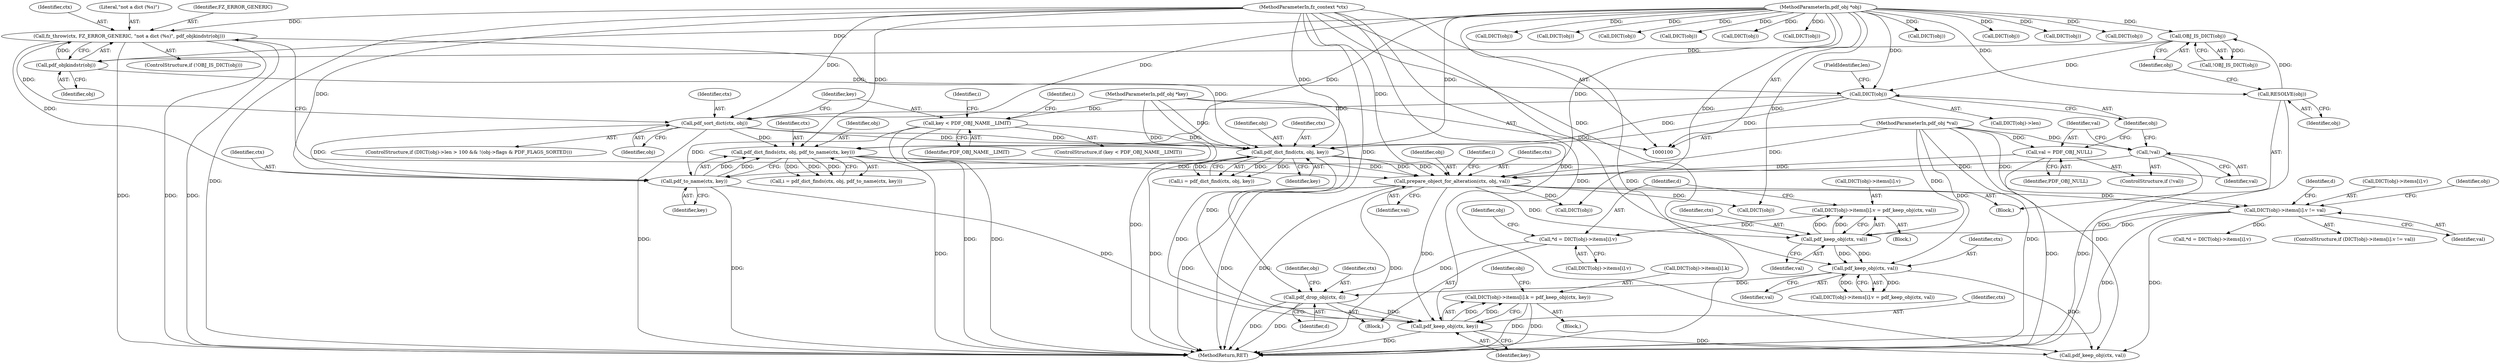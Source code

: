 digraph "1_ghostscript_1e03c06456d997435019fb3526fa2d4be7dbc6ec@array" {
"1000266" [label="(Call,DICT(obj)->items[i].k = pdf_keep_obj(ctx, key))"];
"1000275" [label="(Call,pdf_keep_obj(ctx, key))"];
"1000236" [label="(Call,pdf_drop_obj(ctx, d))"];
"1000233" [label="(Call,pdf_keep_obj(ctx, val))"];
"1000209" [label="(Call,pdf_keep_obj(ctx, val))"];
"1000161" [label="(Call,prepare_object_for_alteration(ctx, obj, val))"];
"1000148" [label="(Call,pdf_dict_find(ctx, obj, key))"];
"1000113" [label="(Call,fz_throw(ctx, FZ_ERROR_GENERIC, \"not a dict (%s)\", pdf_objkindstr(obj)))"];
"1000101" [label="(MethodParameterIn,fz_context *ctx)"];
"1000117" [label="(Call,pdf_objkindstr(obj))"];
"1000111" [label="(Call,OBJ_IS_DICT(obj))"];
"1000107" [label="(Call,RESOLVE(obj))"];
"1000102" [label="(MethodParameterIn,pdf_obj *obj)"];
"1000139" [label="(Call,pdf_sort_dict(ctx, obj))"];
"1000129" [label="(Call,DICT(obj))"];
"1000143" [label="(Call,key < PDF_OBJ_NAME__LIMIT)"];
"1000103" [label="(MethodParameterIn,pdf_obj *key)"];
"1000155" [label="(Call,pdf_dict_finds(ctx, obj, pdf_to_name(ctx, key)))"];
"1000158" [label="(Call,pdf_to_name(ctx, key))"];
"1000122" [label="(Call,val = PDF_OBJ_NULL)"];
"1000104" [label="(MethodParameterIn,pdf_obj *val)"];
"1000120" [label="(Call,!val)"];
"1000178" [label="(Call,DICT(obj)->items[i].v != val)"];
"1000214" [label="(Call,*d = DICT(obj)->items[i].v)"];
"1000200" [label="(Call,DICT(obj)->items[i].v = pdf_keep_obj(ctx, val))"];
"1000182" [label="(Call,DICT(obj))"];
"1000277" [label="(Identifier,key)"];
"1000212" [label="(Block,)"];
"1000113" [label="(Call,fz_throw(ctx, FZ_ERROR_GENERIC, \"not a dict (%s)\", pdf_objkindstr(obj)))"];
"1000282" [label="(Call,DICT(obj))"];
"1000112" [label="(Identifier,obj)"];
"1000276" [label="(Identifier,ctx)"];
"1000210" [label="(Identifier,ctx)"];
"1000216" [label="(Call,DICT(obj)->items[i].v)"];
"1000164" [label="(Identifier,val)"];
"1000236" [label="(Call,pdf_drop_obj(ctx, d))"];
"1000161" [label="(Call,prepare_object_for_alteration(ctx, obj, val))"];
"1000190" [label="(Call,*d = DICT(obj)->items[i].v)"];
"1000111" [label="(Call,OBJ_IS_DICT(obj))"];
"1000260" [label="(Call,DICT(obj))"];
"1000211" [label="(Identifier,val)"];
"1000253" [label="(Call,DICT(obj))"];
"1000188" [label="(Block,)"];
"1000105" [label="(Block,)"];
"1000117" [label="(Call,pdf_objkindstr(obj))"];
"1000234" [label="(Identifier,ctx)"];
"1000143" [label="(Call,key < PDF_OBJ_NAME__LIMIT)"];
"1000114" [label="(Identifier,ctx)"];
"1000108" [label="(Identifier,obj)"];
"1000195" [label="(Call,DICT(obj))"];
"1000173" [label="(Call,DICT(obj))"];
"1000159" [label="(Identifier,ctx)"];
"1000177" [label="(ControlStructure,if (DICT(obj)->items[i].v != val))"];
"1000238" [label="(Identifier,d)"];
"1000158" [label="(Call,pdf_to_name(ctx, key))"];
"1000107" [label="(Call,RESOLVE(obj))"];
"1000151" [label="(Identifier,key)"];
"1000119" [label="(ControlStructure,if (!val))"];
"1000214" [label="(Call,*d = DICT(obj)->items[i].v)"];
"1000275" [label="(Call,pdf_keep_obj(ctx, key))"];
"1000233" [label="(Call,pdf_keep_obj(ctx, val))"];
"1000131" [label="(FieldIdentifier,len)"];
"1000123" [label="(Identifier,val)"];
"1000101" [label="(MethodParameterIn,fz_context *ctx)"];
"1000266" [label="(Call,DICT(obj)->items[i].k = pdf_keep_obj(ctx, key))"];
"1000160" [label="(Identifier,key)"];
"1000271" [label="(Identifier,obj)"];
"1000191" [label="(Identifier,d)"];
"1000155" [label="(Call,pdf_dict_finds(ctx, obj, pdf_to_name(ctx, key)))"];
"1000120" [label="(Call,!val)"];
"1000140" [label="(Identifier,ctx)"];
"1000149" [label="(Identifier,ctx)"];
"1000156" [label="(Identifier,ctx)"];
"1000121" [label="(Identifier,val)"];
"1000144" [label="(Identifier,key)"];
"1000150" [label="(Identifier,obj)"];
"1000201" [label="(Call,DICT(obj)->items[i].v)"];
"1000146" [label="(Call,i = pdf_dict_find(ctx, obj, key))"];
"1000125" [label="(ControlStructure,if (DICT(obj)->len > 100 && !(obj->flags & PDF_FLAGS_SORTED)))"];
"1000179" [label="(Call,DICT(obj)->items[i].v)"];
"1000128" [label="(Call,DICT(obj)->len)"];
"1000162" [label="(Identifier,ctx)"];
"1000142" [label="(ControlStructure,if (key < PDF_OBJ_NAME__LIMIT))"];
"1000147" [label="(Identifier,i)"];
"1000116" [label="(Literal,\"not a dict (%s)\")"];
"1000130" [label="(Identifier,obj)"];
"1000124" [label="(Identifier,PDF_OBJ_NULL)"];
"1000122" [label="(Call,val = PDF_OBJ_NULL)"];
"1000215" [label="(Identifier,d)"];
"1000118" [label="(Identifier,obj)"];
"1000292" [label="(Call,DICT(obj))"];
"1000219" [label="(Call,DICT(obj))"];
"1000154" [label="(Identifier,i)"];
"1000115" [label="(Identifier,FZ_ERROR_GENERIC)"];
"1000157" [label="(Identifier,obj)"];
"1000287" [label="(Call,pdf_keep_obj(ctx, val))"];
"1000139" [label="(Call,pdf_sort_dict(ctx, obj))"];
"1000244" [label="(Call,DICT(obj))"];
"1000295" [label="(MethodReturn,RET)"];
"1000104" [label="(MethodParameterIn,pdf_obj *val)"];
"1000129" [label="(Call,DICT(obj))"];
"1000200" [label="(Call,DICT(obj)->items[i].v = pdf_keep_obj(ctx, val))"];
"1000148" [label="(Call,pdf_dict_find(ctx, obj, key))"];
"1000209" [label="(Call,pdf_keep_obj(ctx, val))"];
"1000110" [label="(Call,!OBJ_IS_DICT(obj))"];
"1000267" [label="(Call,DICT(obj)->items[i].k)"];
"1000178" [label="(Call,DICT(obj)->items[i].v != val)"];
"1000283" [label="(Identifier,obj)"];
"1000153" [label="(Call,i = pdf_dict_finds(ctx, obj, pdf_to_name(ctx, key)))"];
"1000163" [label="(Identifier,obj)"];
"1000270" [label="(Call,DICT(obj))"];
"1000224" [label="(Call,DICT(obj)->items[i].v = pdf_keep_obj(ctx, val))"];
"1000235" [label="(Identifier,val)"];
"1000228" [label="(Call,DICT(obj))"];
"1000187" [label="(Identifier,val)"];
"1000109" [label="(ControlStructure,if (!OBJ_IS_DICT(obj)))"];
"1000102" [label="(MethodParameterIn,pdf_obj *obj)"];
"1000141" [label="(Identifier,obj)"];
"1000237" [label="(Identifier,ctx)"];
"1000176" [label="(Block,)"];
"1000204" [label="(Call,DICT(obj))"];
"1000145" [label="(Identifier,PDF_OBJ_NAME__LIMIT)"];
"1000245" [label="(Identifier,obj)"];
"1000103" [label="(MethodParameterIn,pdf_obj *key)"];
"1000229" [label="(Identifier,obj)"];
"1000168" [label="(Identifier,i)"];
"1000266" -> "1000176"  [label="AST: "];
"1000266" -> "1000275"  [label="CFG: "];
"1000267" -> "1000266"  [label="AST: "];
"1000275" -> "1000266"  [label="AST: "];
"1000283" -> "1000266"  [label="CFG: "];
"1000266" -> "1000295"  [label="DDG: "];
"1000266" -> "1000295"  [label="DDG: "];
"1000275" -> "1000266"  [label="DDG: "];
"1000275" -> "1000266"  [label="DDG: "];
"1000275" -> "1000277"  [label="CFG: "];
"1000276" -> "1000275"  [label="AST: "];
"1000277" -> "1000275"  [label="AST: "];
"1000275" -> "1000295"  [label="DDG: "];
"1000236" -> "1000275"  [label="DDG: "];
"1000161" -> "1000275"  [label="DDG: "];
"1000101" -> "1000275"  [label="DDG: "];
"1000148" -> "1000275"  [label="DDG: "];
"1000158" -> "1000275"  [label="DDG: "];
"1000103" -> "1000275"  [label="DDG: "];
"1000275" -> "1000287"  [label="DDG: "];
"1000236" -> "1000212"  [label="AST: "];
"1000236" -> "1000238"  [label="CFG: "];
"1000237" -> "1000236"  [label="AST: "];
"1000238" -> "1000236"  [label="AST: "];
"1000271" -> "1000236"  [label="CFG: "];
"1000236" -> "1000295"  [label="DDG: "];
"1000236" -> "1000295"  [label="DDG: "];
"1000233" -> "1000236"  [label="DDG: "];
"1000101" -> "1000236"  [label="DDG: "];
"1000214" -> "1000236"  [label="DDG: "];
"1000233" -> "1000224"  [label="AST: "];
"1000233" -> "1000235"  [label="CFG: "];
"1000234" -> "1000233"  [label="AST: "];
"1000235" -> "1000233"  [label="AST: "];
"1000224" -> "1000233"  [label="CFG: "];
"1000233" -> "1000224"  [label="DDG: "];
"1000233" -> "1000224"  [label="DDG: "];
"1000209" -> "1000233"  [label="DDG: "];
"1000209" -> "1000233"  [label="DDG: "];
"1000101" -> "1000233"  [label="DDG: "];
"1000104" -> "1000233"  [label="DDG: "];
"1000233" -> "1000287"  [label="DDG: "];
"1000209" -> "1000200"  [label="AST: "];
"1000209" -> "1000211"  [label="CFG: "];
"1000210" -> "1000209"  [label="AST: "];
"1000211" -> "1000209"  [label="AST: "];
"1000200" -> "1000209"  [label="CFG: "];
"1000209" -> "1000200"  [label="DDG: "];
"1000209" -> "1000200"  [label="DDG: "];
"1000161" -> "1000209"  [label="DDG: "];
"1000101" -> "1000209"  [label="DDG: "];
"1000178" -> "1000209"  [label="DDG: "];
"1000104" -> "1000209"  [label="DDG: "];
"1000161" -> "1000105"  [label="AST: "];
"1000161" -> "1000164"  [label="CFG: "];
"1000162" -> "1000161"  [label="AST: "];
"1000163" -> "1000161"  [label="AST: "];
"1000164" -> "1000161"  [label="AST: "];
"1000168" -> "1000161"  [label="CFG: "];
"1000161" -> "1000295"  [label="DDG: "];
"1000161" -> "1000295"  [label="DDG: "];
"1000161" -> "1000295"  [label="DDG: "];
"1000161" -> "1000295"  [label="DDG: "];
"1000148" -> "1000161"  [label="DDG: "];
"1000148" -> "1000161"  [label="DDG: "];
"1000155" -> "1000161"  [label="DDG: "];
"1000155" -> "1000161"  [label="DDG: "];
"1000101" -> "1000161"  [label="DDG: "];
"1000102" -> "1000161"  [label="DDG: "];
"1000122" -> "1000161"  [label="DDG: "];
"1000120" -> "1000161"  [label="DDG: "];
"1000104" -> "1000161"  [label="DDG: "];
"1000161" -> "1000173"  [label="DDG: "];
"1000161" -> "1000182"  [label="DDG: "];
"1000161" -> "1000178"  [label="DDG: "];
"1000148" -> "1000146"  [label="AST: "];
"1000148" -> "1000151"  [label="CFG: "];
"1000149" -> "1000148"  [label="AST: "];
"1000150" -> "1000148"  [label="AST: "];
"1000151" -> "1000148"  [label="AST: "];
"1000146" -> "1000148"  [label="CFG: "];
"1000148" -> "1000295"  [label="DDG: "];
"1000148" -> "1000146"  [label="DDG: "];
"1000148" -> "1000146"  [label="DDG: "];
"1000148" -> "1000146"  [label="DDG: "];
"1000113" -> "1000148"  [label="DDG: "];
"1000139" -> "1000148"  [label="DDG: "];
"1000139" -> "1000148"  [label="DDG: "];
"1000101" -> "1000148"  [label="DDG: "];
"1000129" -> "1000148"  [label="DDG: "];
"1000102" -> "1000148"  [label="DDG: "];
"1000143" -> "1000148"  [label="DDG: "];
"1000103" -> "1000148"  [label="DDG: "];
"1000113" -> "1000109"  [label="AST: "];
"1000113" -> "1000117"  [label="CFG: "];
"1000114" -> "1000113"  [label="AST: "];
"1000115" -> "1000113"  [label="AST: "];
"1000116" -> "1000113"  [label="AST: "];
"1000117" -> "1000113"  [label="AST: "];
"1000121" -> "1000113"  [label="CFG: "];
"1000113" -> "1000295"  [label="DDG: "];
"1000113" -> "1000295"  [label="DDG: "];
"1000113" -> "1000295"  [label="DDG: "];
"1000101" -> "1000113"  [label="DDG: "];
"1000117" -> "1000113"  [label="DDG: "];
"1000113" -> "1000139"  [label="DDG: "];
"1000113" -> "1000158"  [label="DDG: "];
"1000101" -> "1000100"  [label="AST: "];
"1000101" -> "1000295"  [label="DDG: "];
"1000101" -> "1000139"  [label="DDG: "];
"1000101" -> "1000155"  [label="DDG: "];
"1000101" -> "1000158"  [label="DDG: "];
"1000101" -> "1000287"  [label="DDG: "];
"1000117" -> "1000118"  [label="CFG: "];
"1000118" -> "1000117"  [label="AST: "];
"1000111" -> "1000117"  [label="DDG: "];
"1000102" -> "1000117"  [label="DDG: "];
"1000117" -> "1000129"  [label="DDG: "];
"1000111" -> "1000110"  [label="AST: "];
"1000111" -> "1000112"  [label="CFG: "];
"1000112" -> "1000111"  [label="AST: "];
"1000110" -> "1000111"  [label="CFG: "];
"1000111" -> "1000110"  [label="DDG: "];
"1000107" -> "1000111"  [label="DDG: "];
"1000102" -> "1000111"  [label="DDG: "];
"1000111" -> "1000129"  [label="DDG: "];
"1000107" -> "1000105"  [label="AST: "];
"1000107" -> "1000108"  [label="CFG: "];
"1000108" -> "1000107"  [label="AST: "];
"1000112" -> "1000107"  [label="CFG: "];
"1000107" -> "1000295"  [label="DDG: "];
"1000102" -> "1000107"  [label="DDG: "];
"1000102" -> "1000100"  [label="AST: "];
"1000102" -> "1000295"  [label="DDG: "];
"1000102" -> "1000129"  [label="DDG: "];
"1000102" -> "1000139"  [label="DDG: "];
"1000102" -> "1000155"  [label="DDG: "];
"1000102" -> "1000173"  [label="DDG: "];
"1000102" -> "1000182"  [label="DDG: "];
"1000102" -> "1000195"  [label="DDG: "];
"1000102" -> "1000204"  [label="DDG: "];
"1000102" -> "1000219"  [label="DDG: "];
"1000102" -> "1000228"  [label="DDG: "];
"1000102" -> "1000244"  [label="DDG: "];
"1000102" -> "1000253"  [label="DDG: "];
"1000102" -> "1000260"  [label="DDG: "];
"1000102" -> "1000270"  [label="DDG: "];
"1000102" -> "1000282"  [label="DDG: "];
"1000102" -> "1000292"  [label="DDG: "];
"1000139" -> "1000125"  [label="AST: "];
"1000139" -> "1000141"  [label="CFG: "];
"1000140" -> "1000139"  [label="AST: "];
"1000141" -> "1000139"  [label="AST: "];
"1000144" -> "1000139"  [label="CFG: "];
"1000139" -> "1000295"  [label="DDG: "];
"1000129" -> "1000139"  [label="DDG: "];
"1000139" -> "1000155"  [label="DDG: "];
"1000139" -> "1000158"  [label="DDG: "];
"1000129" -> "1000128"  [label="AST: "];
"1000129" -> "1000130"  [label="CFG: "];
"1000130" -> "1000129"  [label="AST: "];
"1000131" -> "1000129"  [label="CFG: "];
"1000129" -> "1000155"  [label="DDG: "];
"1000143" -> "1000142"  [label="AST: "];
"1000143" -> "1000145"  [label="CFG: "];
"1000144" -> "1000143"  [label="AST: "];
"1000145" -> "1000143"  [label="AST: "];
"1000147" -> "1000143"  [label="CFG: "];
"1000154" -> "1000143"  [label="CFG: "];
"1000143" -> "1000295"  [label="DDG: "];
"1000143" -> "1000295"  [label="DDG: "];
"1000103" -> "1000143"  [label="DDG: "];
"1000143" -> "1000158"  [label="DDG: "];
"1000103" -> "1000100"  [label="AST: "];
"1000103" -> "1000295"  [label="DDG: "];
"1000103" -> "1000158"  [label="DDG: "];
"1000155" -> "1000153"  [label="AST: "];
"1000155" -> "1000158"  [label="CFG: "];
"1000156" -> "1000155"  [label="AST: "];
"1000157" -> "1000155"  [label="AST: "];
"1000158" -> "1000155"  [label="AST: "];
"1000153" -> "1000155"  [label="CFG: "];
"1000155" -> "1000295"  [label="DDG: "];
"1000155" -> "1000153"  [label="DDG: "];
"1000155" -> "1000153"  [label="DDG: "];
"1000155" -> "1000153"  [label="DDG: "];
"1000158" -> "1000155"  [label="DDG: "];
"1000158" -> "1000155"  [label="DDG: "];
"1000158" -> "1000160"  [label="CFG: "];
"1000159" -> "1000158"  [label="AST: "];
"1000160" -> "1000158"  [label="AST: "];
"1000158" -> "1000295"  [label="DDG: "];
"1000122" -> "1000119"  [label="AST: "];
"1000122" -> "1000124"  [label="CFG: "];
"1000123" -> "1000122"  [label="AST: "];
"1000124" -> "1000122"  [label="AST: "];
"1000130" -> "1000122"  [label="CFG: "];
"1000122" -> "1000295"  [label="DDG: "];
"1000104" -> "1000122"  [label="DDG: "];
"1000104" -> "1000100"  [label="AST: "];
"1000104" -> "1000295"  [label="DDG: "];
"1000104" -> "1000120"  [label="DDG: "];
"1000104" -> "1000178"  [label="DDG: "];
"1000104" -> "1000287"  [label="DDG: "];
"1000120" -> "1000119"  [label="AST: "];
"1000120" -> "1000121"  [label="CFG: "];
"1000121" -> "1000120"  [label="AST: "];
"1000123" -> "1000120"  [label="CFG: "];
"1000130" -> "1000120"  [label="CFG: "];
"1000120" -> "1000295"  [label="DDG: "];
"1000178" -> "1000177"  [label="AST: "];
"1000178" -> "1000187"  [label="CFG: "];
"1000179" -> "1000178"  [label="AST: "];
"1000187" -> "1000178"  [label="AST: "];
"1000191" -> "1000178"  [label="CFG: "];
"1000245" -> "1000178"  [label="CFG: "];
"1000178" -> "1000295"  [label="DDG: "];
"1000178" -> "1000190"  [label="DDG: "];
"1000178" -> "1000287"  [label="DDG: "];
"1000214" -> "1000212"  [label="AST: "];
"1000214" -> "1000216"  [label="CFG: "];
"1000215" -> "1000214"  [label="AST: "];
"1000216" -> "1000214"  [label="AST: "];
"1000229" -> "1000214"  [label="CFG: "];
"1000200" -> "1000214"  [label="DDG: "];
"1000200" -> "1000188"  [label="AST: "];
"1000201" -> "1000200"  [label="AST: "];
"1000215" -> "1000200"  [label="CFG: "];
}
